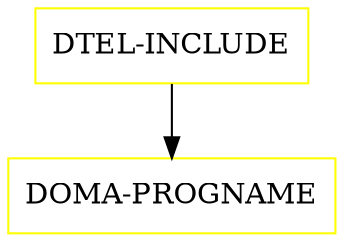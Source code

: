 digraph G {
  "DTEL-INCLUDE" [shape=box,color=yellow];
  "DOMA-PROGNAME" [shape=box,color=yellow,URL="./DOMA_PROGNAME.html"];
  "DTEL-INCLUDE" -> "DOMA-PROGNAME";
}
